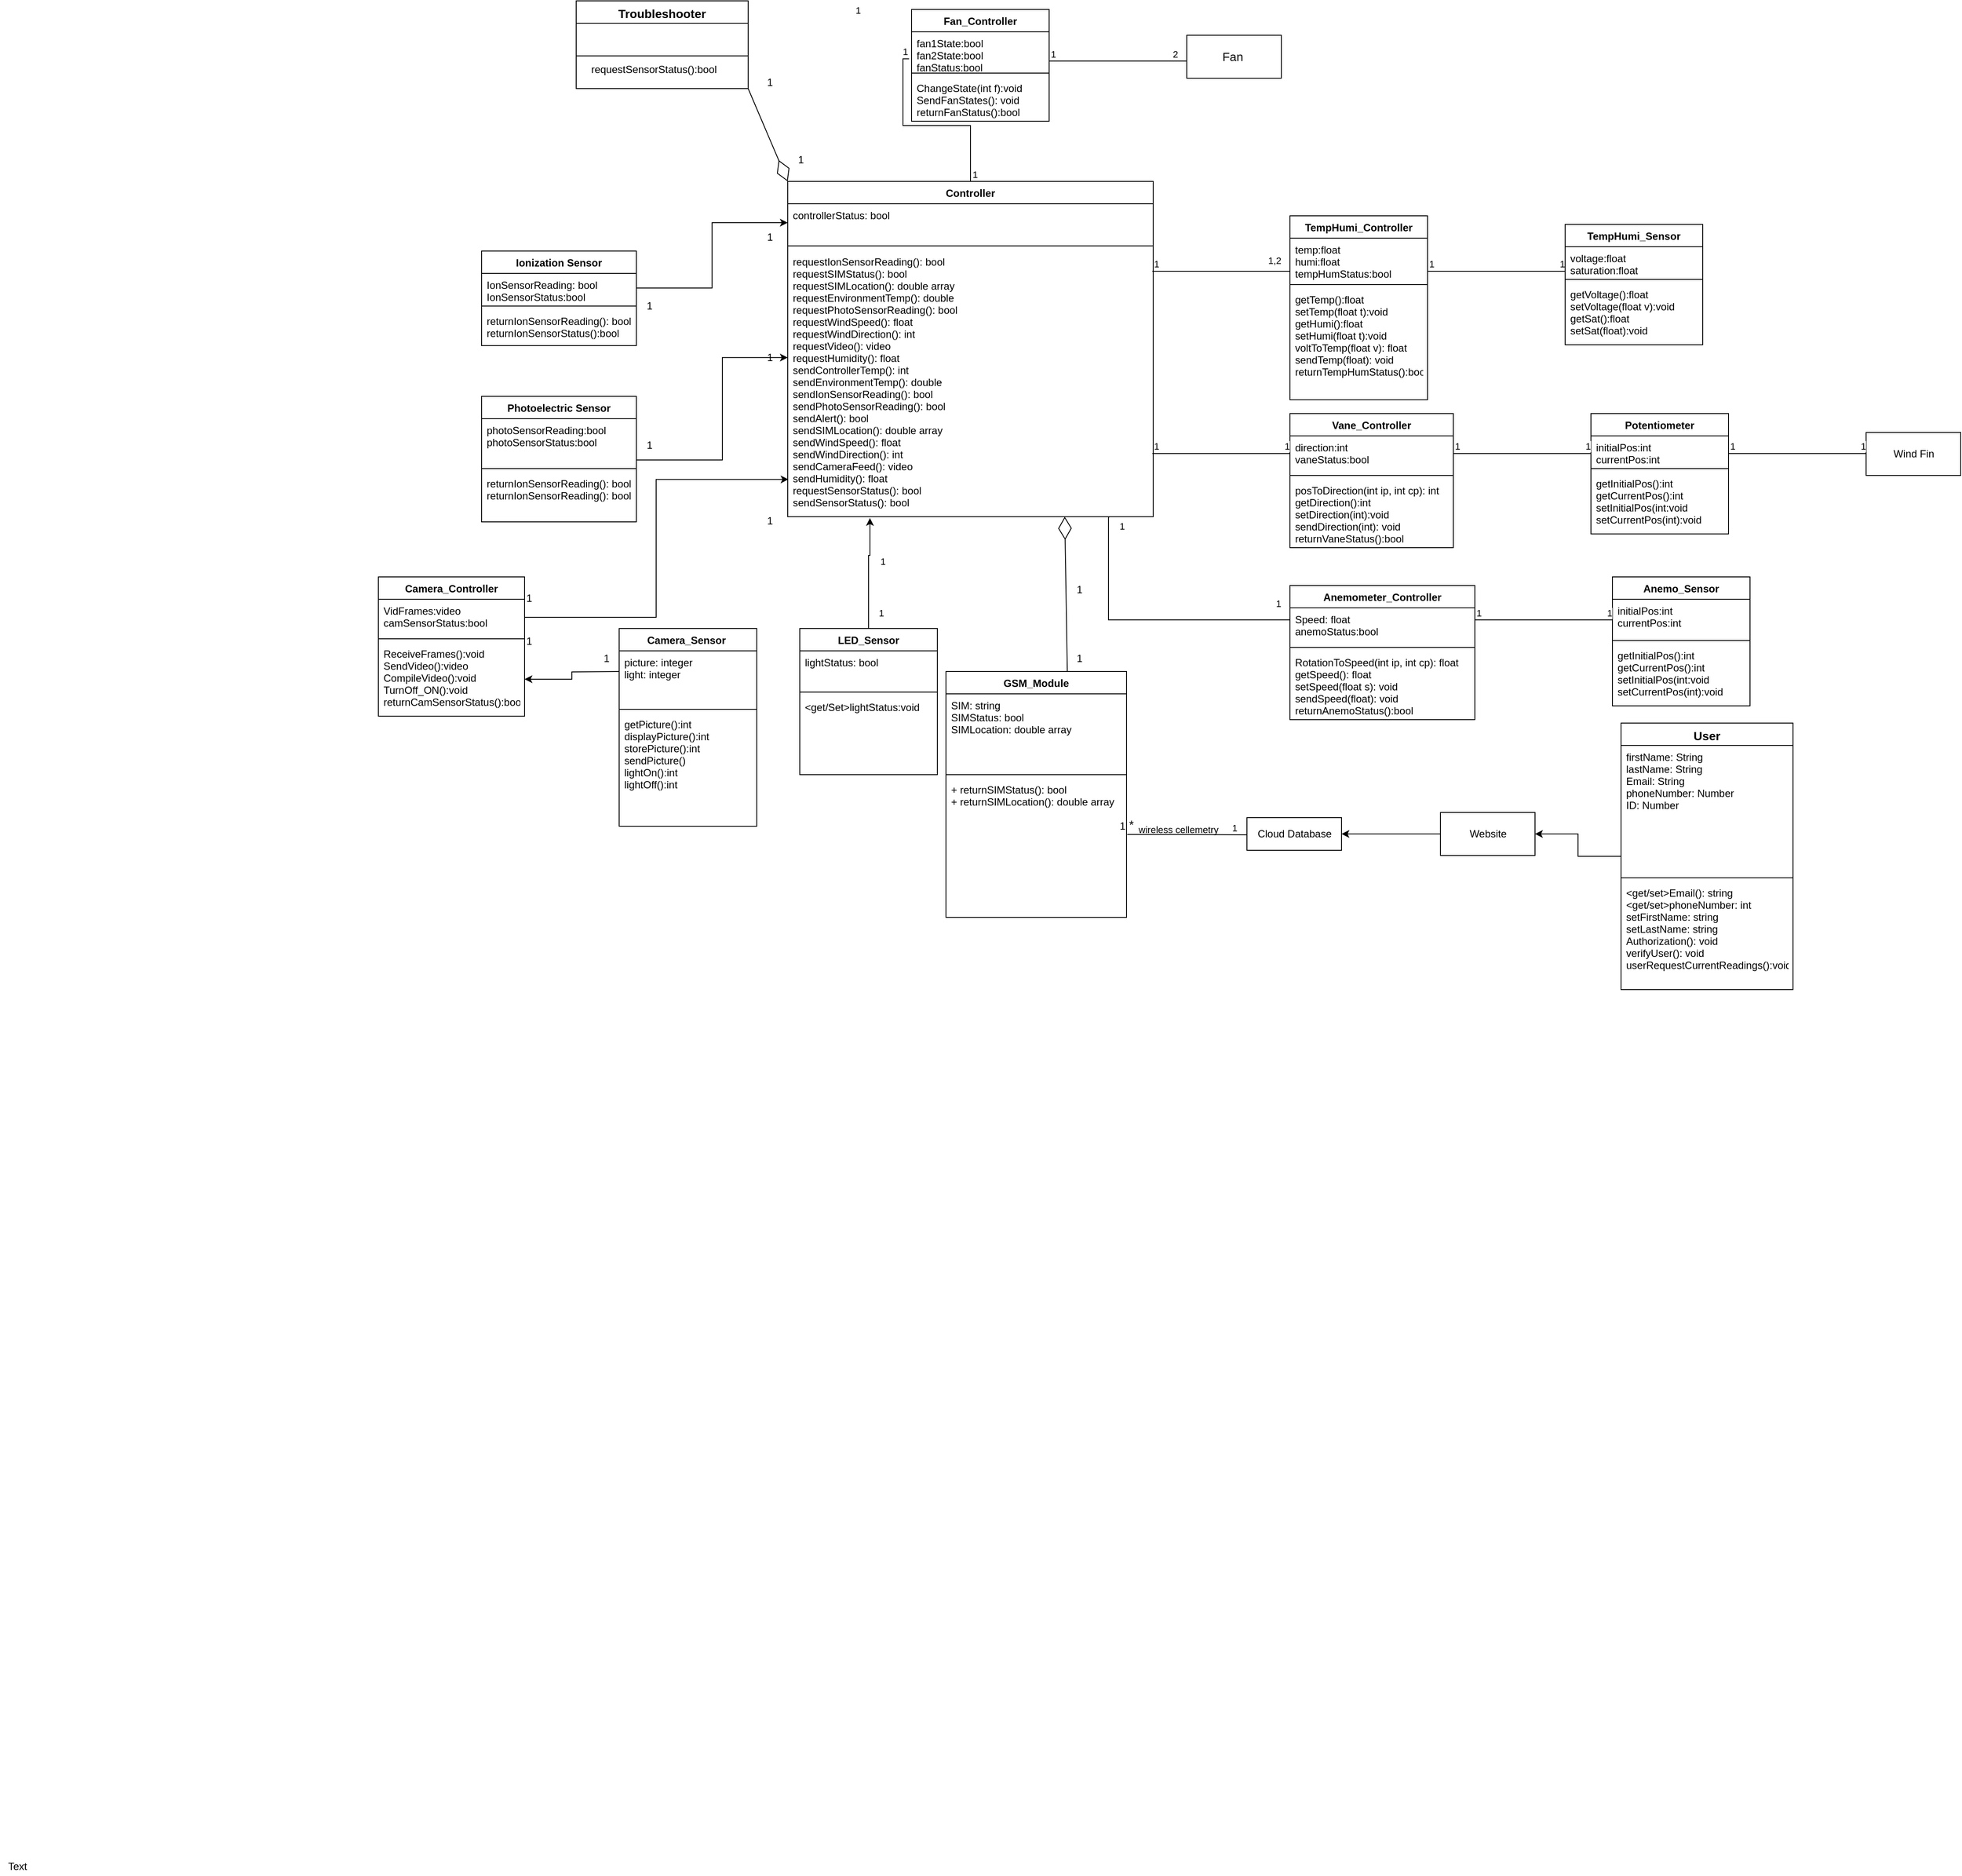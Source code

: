 <mxfile version="20.4.0" type="device"><diagram id="R9q0OhyLjTnRT3pTKn59" name="Class Diagram"><mxGraphModel dx="4317" dy="3052" grid="1" gridSize="10" guides="1" tooltips="1" connect="1" arrows="1" fold="1" page="1" pageScale="1" pageWidth="850" pageHeight="1100" math="0" shadow="0"><root><mxCell id="0"/><mxCell id="1" parent="0"/><mxCell id="HdJS3e6TfOvazdDar1sn-1" value="Controller" style="swimlane;fontStyle=1;align=center;verticalAlign=top;childLayout=stackLayout;horizontal=1;startSize=26;horizontalStack=0;resizeParent=1;resizeParentMax=0;resizeLast=0;collapsible=1;marginBottom=0;" parent="1" vertex="1"><mxGeometry x="-1174" y="-1360" width="425" height="390" as="geometry"><mxRectangle x="345" y="260" width="100" height="30" as="alternateBounds"/></mxGeometry></mxCell><mxCell id="HdJS3e6TfOvazdDar1sn-2" value="controllerStatus: bool&#10;&#10;&#10;&#10;" style="text;strokeColor=none;fillColor=none;align=left;verticalAlign=top;spacingLeft=4;spacingRight=4;overflow=hidden;rotatable=0;points=[[0,0.5],[1,0.5]];portConstraint=eastwest;" parent="HdJS3e6TfOvazdDar1sn-1" vertex="1"><mxGeometry y="26" width="425" height="44" as="geometry"/></mxCell><mxCell id="HdJS3e6TfOvazdDar1sn-3" value="" style="line;strokeWidth=1;fillColor=none;align=left;verticalAlign=middle;spacingTop=-1;spacingLeft=3;spacingRight=3;rotatable=0;labelPosition=right;points=[];portConstraint=eastwest;strokeColor=inherit;" parent="HdJS3e6TfOvazdDar1sn-1" vertex="1"><mxGeometry y="70" width="425" height="10" as="geometry"/></mxCell><mxCell id="HdJS3e6TfOvazdDar1sn-4" value="requestIonSensorReading(): bool&#10;requestSIMStatus(): bool&#10;requestSIMLocation(): double array&#10;requestEnvironmentTemp(): double&#10;requestPhotoSensorReading(): bool&#10;requestWindSpeed(): float&#10;requestWindDirection(): int&#10;requestVideo(): video&#10;requestHumidity(): float&#10;sendControllerTemp(): int&#10;sendEnvironmentTemp(): double&#10;sendIonSensorReading(): bool&#10;sendPhotoSensorReading(): bool&#10;sendAlert(): bool&#10;sendSIMLocation(): double array&#10;sendWindSpeed(): float&#10;sendWindDirection(): int&#10;sendCameraFeed(): video&#10;sendHumidity(): float&#10;requestSensorStatus(): bool&#10;sendSensorStatus(): bool &#10;" style="text;strokeColor=none;fillColor=none;align=left;verticalAlign=top;spacingLeft=4;spacingRight=4;overflow=hidden;rotatable=0;points=[[0,0.5],[1,0.5]];portConstraint=eastwest;" parent="HdJS3e6TfOvazdDar1sn-1" vertex="1"><mxGeometry y="80" width="425" height="310" as="geometry"/></mxCell><mxCell id="-tROXbsnGVIrPstC-b56-1" value="Ionization Sensor" style="swimlane;fontStyle=1;align=center;verticalAlign=top;childLayout=stackLayout;horizontal=1;startSize=26;horizontalStack=0;resizeParent=1;resizeParentMax=0;resizeLast=0;collapsible=1;marginBottom=0;" parent="1" vertex="1"><mxGeometry x="-1530" y="-1279" width="180" height="110" as="geometry"/></mxCell><mxCell id="-tROXbsnGVIrPstC-b56-2" value="IonSensorReading: bool&#10;IonSensorStatus:bool" style="text;strokeColor=none;fillColor=none;align=left;verticalAlign=top;spacingLeft=4;spacingRight=4;overflow=hidden;rotatable=0;points=[[0,0.5],[1,0.5]];portConstraint=eastwest;" parent="-tROXbsnGVIrPstC-b56-1" vertex="1"><mxGeometry y="26" width="180" height="34" as="geometry"/></mxCell><mxCell id="-tROXbsnGVIrPstC-b56-3" value="" style="line;strokeWidth=1;fillColor=none;align=left;verticalAlign=middle;spacingTop=-1;spacingLeft=3;spacingRight=3;rotatable=0;labelPosition=right;points=[];portConstraint=eastwest;strokeColor=inherit;" parent="-tROXbsnGVIrPstC-b56-1" vertex="1"><mxGeometry y="60" width="180" height="8" as="geometry"/></mxCell><mxCell id="-tROXbsnGVIrPstC-b56-4" value="returnIonSensorReading(): bool&#10;returnIonSensorStatus():bool&#10;&#10;" style="text;strokeColor=none;fillColor=none;align=left;verticalAlign=top;spacingLeft=4;spacingRight=4;overflow=hidden;rotatable=0;points=[[0,0.5],[1,0.5]];portConstraint=eastwest;" parent="-tROXbsnGVIrPstC-b56-1" vertex="1"><mxGeometry y="68" width="180" height="42" as="geometry"/></mxCell><mxCell id="I-TuOVRzUCAjYG3e5Umz-1" value="Text" style="text;html=1;align=center;verticalAlign=middle;resizable=0;points=[];autosize=1;strokeColor=none;fillColor=none;hachureGap=4;" parent="1" vertex="1"><mxGeometry x="-2090" y="590" width="40" height="20" as="geometry"/></mxCell><mxCell id="ZzChHjorCu-RoaiU1PnB-5" value="TempHumi_Controller" style="swimlane;fontStyle=1;align=center;verticalAlign=top;childLayout=stackLayout;horizontal=1;startSize=26;horizontalStack=0;resizeParent=1;resizeParentMax=0;resizeLast=0;collapsible=1;marginBottom=0;" parent="1" vertex="1"><mxGeometry x="-590" y="-1320" width="160" height="214" as="geometry"/></mxCell><mxCell id="ZzChHjorCu-RoaiU1PnB-6" value="temp:float&#10;humi:float&#10;tempHumStatus:bool" style="text;strokeColor=none;fillColor=none;align=left;verticalAlign=top;spacingLeft=4;spacingRight=4;overflow=hidden;rotatable=0;points=[[0,0.5],[1,0.5]];portConstraint=eastwest;" parent="ZzChHjorCu-RoaiU1PnB-5" vertex="1"><mxGeometry y="26" width="160" height="50" as="geometry"/></mxCell><mxCell id="ZzChHjorCu-RoaiU1PnB-7" value="" style="line;strokeWidth=1;fillColor=none;align=left;verticalAlign=middle;spacingTop=-1;spacingLeft=3;spacingRight=3;rotatable=0;labelPosition=right;points=[];portConstraint=eastwest;strokeColor=inherit;" parent="ZzChHjorCu-RoaiU1PnB-5" vertex="1"><mxGeometry y="76" width="160" height="8" as="geometry"/></mxCell><mxCell id="ZzChHjorCu-RoaiU1PnB-8" value="getTemp():float&#10;setTemp(float t):void&#10;getHumi():float&#10;setHumi(float t):void&#10;voltToTemp(float v): float&#10;sendTemp(float): void&#10;returnTempHumStatus():bool" style="text;strokeColor=none;fillColor=none;align=left;verticalAlign=top;spacingLeft=4;spacingRight=4;overflow=hidden;rotatable=0;points=[[0,0.5],[1,0.5]];portConstraint=eastwest;" parent="ZzChHjorCu-RoaiU1PnB-5" vertex="1"><mxGeometry y="84" width="160" height="130" as="geometry"/></mxCell><mxCell id="ZzChHjorCu-RoaiU1PnB-10" value="Vane_Controller" style="swimlane;fontStyle=1;align=center;verticalAlign=top;childLayout=stackLayout;horizontal=1;startSize=26;horizontalStack=0;resizeParent=1;resizeParentMax=0;resizeLast=0;collapsible=1;marginBottom=0;" parent="1" vertex="1"><mxGeometry x="-590" y="-1090" width="190" height="156" as="geometry"/></mxCell><mxCell id="ZzChHjorCu-RoaiU1PnB-11" value="direction:int&#10;vaneStatus:bool" style="text;strokeColor=none;fillColor=none;align=left;verticalAlign=top;spacingLeft=4;spacingRight=4;overflow=hidden;rotatable=0;points=[[0,0.5],[1,0.5]];portConstraint=eastwest;" parent="ZzChHjorCu-RoaiU1PnB-10" vertex="1"><mxGeometry y="26" width="190" height="42" as="geometry"/></mxCell><mxCell id="ZzChHjorCu-RoaiU1PnB-12" value="" style="line;strokeWidth=1;fillColor=none;align=left;verticalAlign=middle;spacingTop=-1;spacingLeft=3;spacingRight=3;rotatable=0;labelPosition=right;points=[];portConstraint=eastwest;strokeColor=inherit;" parent="ZzChHjorCu-RoaiU1PnB-10" vertex="1"><mxGeometry y="68" width="190" height="8" as="geometry"/></mxCell><mxCell id="ZzChHjorCu-RoaiU1PnB-13" value="posToDirection(int ip, int cp): int&#10;getDirection():int&#10;setDirection(int):void&#10;sendDirection(int): void&#10;returnVaneStatus():bool" style="text;strokeColor=none;fillColor=none;align=left;verticalAlign=top;spacingLeft=4;spacingRight=4;overflow=hidden;rotatable=0;points=[[0,0.5],[1,0.5]];portConstraint=eastwest;" parent="ZzChHjorCu-RoaiU1PnB-10" vertex="1"><mxGeometry y="76" width="190" height="80" as="geometry"/></mxCell><mxCell id="M2TmyZikca9PFgcr4zIF-4" value="Photoelectric Sensor" style="swimlane;fontStyle=1;align=center;verticalAlign=top;childLayout=stackLayout;horizontal=1;startSize=26;horizontalStack=0;resizeParent=1;resizeParentMax=0;resizeLast=0;collapsible=1;marginBottom=0;" parent="1" vertex="1"><mxGeometry x="-1530" y="-1110" width="180" height="146" as="geometry"/></mxCell><mxCell id="M2TmyZikca9PFgcr4zIF-5" value="photoSensorReading:bool&#10;photoSensorStatus:bool&#10;" style="text;strokeColor=none;fillColor=none;align=left;verticalAlign=top;spacingLeft=4;spacingRight=4;overflow=hidden;rotatable=0;points=[[0,0.5],[1,0.5]];portConstraint=eastwest;labelBackgroundColor=default;" parent="M2TmyZikca9PFgcr4zIF-4" vertex="1"><mxGeometry y="26" width="180" height="54" as="geometry"/></mxCell><mxCell id="M2TmyZikca9PFgcr4zIF-6" value="" style="line;strokeWidth=1;fillColor=none;align=left;verticalAlign=middle;spacingTop=-1;spacingLeft=3;spacingRight=3;rotatable=0;labelPosition=right;points=[];portConstraint=eastwest;strokeColor=inherit;" parent="M2TmyZikca9PFgcr4zIF-4" vertex="1"><mxGeometry y="80" width="180" height="8" as="geometry"/></mxCell><mxCell id="M2TmyZikca9PFgcr4zIF-7" value="returnIonSensorReading(): bool&#10;returnIonSensorReading(): bool&#10;&#10;" style="text;strokeColor=none;fillColor=none;align=left;verticalAlign=top;spacingLeft=4;spacingRight=4;overflow=hidden;rotatable=0;points=[[0,0.5],[1,0.5]];portConstraint=eastwest;" parent="M2TmyZikca9PFgcr4zIF-4" vertex="1"><mxGeometry y="88" width="180" height="58" as="geometry"/></mxCell><mxCell id="ZzChHjorCu-RoaiU1PnB-14" value="Potentiometer" style="swimlane;fontStyle=1;align=center;verticalAlign=top;childLayout=stackLayout;horizontal=1;startSize=26;horizontalStack=0;resizeParent=1;resizeParentMax=0;resizeLast=0;collapsible=1;marginBottom=0;" parent="1" vertex="1"><mxGeometry x="-240" y="-1090" width="160" height="140" as="geometry"/></mxCell><mxCell id="ZzChHjorCu-RoaiU1PnB-15" value="initialPos:int&#10;currentPos:int" style="text;strokeColor=none;fillColor=none;align=left;verticalAlign=top;spacingLeft=4;spacingRight=4;overflow=hidden;rotatable=0;points=[[0,0.5],[1,0.5]];portConstraint=eastwest;" parent="ZzChHjorCu-RoaiU1PnB-14" vertex="1"><mxGeometry y="26" width="160" height="34" as="geometry"/></mxCell><mxCell id="ZzChHjorCu-RoaiU1PnB-16" value="" style="line;strokeWidth=1;fillColor=none;align=left;verticalAlign=middle;spacingTop=-1;spacingLeft=3;spacingRight=3;rotatable=0;labelPosition=right;points=[];portConstraint=eastwest;strokeColor=inherit;" parent="ZzChHjorCu-RoaiU1PnB-14" vertex="1"><mxGeometry y="60" width="160" height="8" as="geometry"/></mxCell><mxCell id="ZzChHjorCu-RoaiU1PnB-17" value="getInitialPos():int&#10;getCurrentPos():int&#10;setInitialPos(int:void&#10;setCurrentPos(int):void" style="text;strokeColor=none;fillColor=none;align=left;verticalAlign=top;spacingLeft=4;spacingRight=4;overflow=hidden;rotatable=0;points=[[0,0.5],[1,0.5]];portConstraint=eastwest;" parent="ZzChHjorCu-RoaiU1PnB-14" vertex="1"><mxGeometry y="68" width="160" height="72" as="geometry"/></mxCell><mxCell id="ZzChHjorCu-RoaiU1PnB-18" value="Wind Fin" style="html=1;" parent="1" vertex="1"><mxGeometry x="80" y="-1068" width="110" height="50" as="geometry"/></mxCell><mxCell id="ZzChHjorCu-RoaiU1PnB-19" value="" style="endArrow=none;html=1;edgeStyle=orthogonalEdgeStyle;rounded=0;" parent="1" edge="1"><mxGeometry relative="1" as="geometry"><mxPoint x="-750" y="-1255.5" as="sourcePoint"/><mxPoint x="-590" y="-1255.5" as="targetPoint"/></mxGeometry></mxCell><mxCell id="ZzChHjorCu-RoaiU1PnB-20" value="1" style="edgeLabel;resizable=0;html=1;align=left;verticalAlign=bottom;" parent="ZzChHjorCu-RoaiU1PnB-19" connectable="0" vertex="1"><mxGeometry x="-1" relative="1" as="geometry"/></mxCell><mxCell id="ZzChHjorCu-RoaiU1PnB-21" value="1,2" style="edgeLabel;resizable=0;html=1;align=right;verticalAlign=bottom;" parent="ZzChHjorCu-RoaiU1PnB-19" connectable="0" vertex="1"><mxGeometry x="1" relative="1" as="geometry"><mxPoint x="-10" y="-4" as="offset"/></mxGeometry></mxCell><mxCell id="M2TmyZikca9PFgcr4zIF-14" value="Camera_Sensor " style="swimlane;fontStyle=1;align=center;verticalAlign=top;childLayout=stackLayout;horizontal=1;startSize=26;horizontalStack=0;resizeParent=1;resizeParentMax=0;resizeLast=0;collapsible=1;marginBottom=0;" parent="1" vertex="1"><mxGeometry x="-1370" y="-840" width="160" height="230" as="geometry"/></mxCell><mxCell id="M2TmyZikca9PFgcr4zIF-15" value="picture: integer&#10;light: integer" style="text;strokeColor=none;fillColor=none;align=left;verticalAlign=top;spacingLeft=4;spacingRight=4;overflow=hidden;rotatable=0;points=[[0,0.5],[1,0.5]];portConstraint=eastwest;" parent="M2TmyZikca9PFgcr4zIF-14" vertex="1"><mxGeometry y="26" width="160" height="64" as="geometry"/></mxCell><mxCell id="M2TmyZikca9PFgcr4zIF-16" value="" style="line;strokeWidth=1;fillColor=none;align=left;verticalAlign=middle;spacingTop=-1;spacingLeft=3;spacingRight=3;rotatable=0;labelPosition=right;points=[];portConstraint=eastwest;strokeColor=inherit;" parent="M2TmyZikca9PFgcr4zIF-14" vertex="1"><mxGeometry y="90" width="160" height="8" as="geometry"/></mxCell><mxCell id="M2TmyZikca9PFgcr4zIF-17" value="getPicture():int&#10;displayPicture():int&#10;storePicture():int&#10;sendPicture()&#10;lightOn():int&#10;lightOff():int&#10;&#10;" style="text;strokeColor=none;fillColor=none;align=left;verticalAlign=top;spacingLeft=4;spacingRight=4;overflow=hidden;rotatable=0;points=[[0,0.5],[1,0.5]];portConstraint=eastwest;" parent="M2TmyZikca9PFgcr4zIF-14" vertex="1"><mxGeometry y="98" width="160" height="132" as="geometry"/></mxCell><mxCell id="ZzChHjorCu-RoaiU1PnB-22" value="" style="endArrow=none;html=1;edgeStyle=orthogonalEdgeStyle;rounded=0;" parent="1" edge="1"><mxGeometry relative="1" as="geometry"><mxPoint x="-430" y="-1255.5" as="sourcePoint"/><mxPoint x="-270" y="-1255.5" as="targetPoint"/></mxGeometry></mxCell><mxCell id="ZzChHjorCu-RoaiU1PnB-23" value="1" style="edgeLabel;resizable=0;html=1;align=left;verticalAlign=bottom;" parent="ZzChHjorCu-RoaiU1PnB-22" connectable="0" vertex="1"><mxGeometry x="-1" relative="1" as="geometry"/></mxCell><mxCell id="ZzChHjorCu-RoaiU1PnB-24" value="1" style="edgeLabel;resizable=0;html=1;align=right;verticalAlign=bottom;" parent="ZzChHjorCu-RoaiU1PnB-22" connectable="0" vertex="1"><mxGeometry x="1" relative="1" as="geometry"/></mxCell><mxCell id="ZzChHjorCu-RoaiU1PnB-26" value="" style="endArrow=none;html=1;edgeStyle=orthogonalEdgeStyle;rounded=0;" parent="1" edge="1"><mxGeometry relative="1" as="geometry"><mxPoint x="-750" y="-1043.5" as="sourcePoint"/><mxPoint x="-590" y="-1043.5" as="targetPoint"/></mxGeometry></mxCell><mxCell id="ZzChHjorCu-RoaiU1PnB-27" value="1" style="edgeLabel;resizable=0;html=1;align=left;verticalAlign=bottom;" parent="ZzChHjorCu-RoaiU1PnB-26" connectable="0" vertex="1"><mxGeometry x="-1" relative="1" as="geometry"/></mxCell><mxCell id="ZzChHjorCu-RoaiU1PnB-28" value="1" style="edgeLabel;resizable=0;html=1;align=right;verticalAlign=bottom;" parent="ZzChHjorCu-RoaiU1PnB-26" connectable="0" vertex="1"><mxGeometry x="1" relative="1" as="geometry"/></mxCell><mxCell id="ZzChHjorCu-RoaiU1PnB-29" value="" style="endArrow=none;html=1;edgeStyle=orthogonalEdgeStyle;rounded=0;" parent="1" edge="1"><mxGeometry relative="1" as="geometry"><mxPoint x="-400" y="-1043.5" as="sourcePoint"/><mxPoint x="-240" y="-1043.5" as="targetPoint"/></mxGeometry></mxCell><mxCell id="ZzChHjorCu-RoaiU1PnB-30" value="1" style="edgeLabel;resizable=0;html=1;align=left;verticalAlign=bottom;" parent="ZzChHjorCu-RoaiU1PnB-29" connectable="0" vertex="1"><mxGeometry x="-1" relative="1" as="geometry"/></mxCell><mxCell id="ZzChHjorCu-RoaiU1PnB-31" value="1" style="edgeLabel;resizable=0;html=1;align=right;verticalAlign=bottom;" parent="ZzChHjorCu-RoaiU1PnB-29" connectable="0" vertex="1"><mxGeometry x="1" relative="1" as="geometry"/></mxCell><mxCell id="ZzChHjorCu-RoaiU1PnB-32" value="" style="endArrow=none;html=1;edgeStyle=orthogonalEdgeStyle;rounded=0;" parent="1" edge="1"><mxGeometry relative="1" as="geometry"><mxPoint x="-80" y="-1043.5" as="sourcePoint"/><mxPoint x="80" y="-1043.5" as="targetPoint"/></mxGeometry></mxCell><mxCell id="ZzChHjorCu-RoaiU1PnB-33" value="1" style="edgeLabel;resizable=0;html=1;align=left;verticalAlign=bottom;" parent="ZzChHjorCu-RoaiU1PnB-32" connectable="0" vertex="1"><mxGeometry x="-1" relative="1" as="geometry"/></mxCell><mxCell id="ZzChHjorCu-RoaiU1PnB-34" value="1" style="edgeLabel;resizable=0;html=1;align=right;verticalAlign=bottom;" parent="ZzChHjorCu-RoaiU1PnB-32" connectable="0" vertex="1"><mxGeometry x="1" relative="1" as="geometry"/></mxCell><mxCell id="ZzChHjorCu-RoaiU1PnB-35" value="Anemo_Sensor" style="swimlane;fontStyle=1;align=center;verticalAlign=top;childLayout=stackLayout;horizontal=1;startSize=26;horizontalStack=0;resizeParent=1;resizeParentMax=0;resizeLast=0;collapsible=1;marginBottom=0;" parent="1" vertex="1"><mxGeometry x="-215" y="-900" width="160" height="150" as="geometry"/></mxCell><mxCell id="ZzChHjorCu-RoaiU1PnB-36" value="initialPos:int&#10;currentPos:int" style="text;strokeColor=none;fillColor=none;align=left;verticalAlign=top;spacingLeft=4;spacingRight=4;overflow=hidden;rotatable=0;points=[[0,0.5],[1,0.5]];portConstraint=eastwest;" parent="ZzChHjorCu-RoaiU1PnB-35" vertex="1"><mxGeometry y="26" width="160" height="44" as="geometry"/></mxCell><mxCell id="ZzChHjorCu-RoaiU1PnB-37" value="" style="line;strokeWidth=1;fillColor=none;align=left;verticalAlign=middle;spacingTop=-1;spacingLeft=3;spacingRight=3;rotatable=0;labelPosition=right;points=[];portConstraint=eastwest;strokeColor=inherit;" parent="ZzChHjorCu-RoaiU1PnB-35" vertex="1"><mxGeometry y="70" width="160" height="8" as="geometry"/></mxCell><mxCell id="ZzChHjorCu-RoaiU1PnB-38" value="getInitialPos():int&#10;getCurrentPos():int&#10;setInitialPos(int:void&#10;setCurrentPos(int):void" style="text;strokeColor=none;fillColor=none;align=left;verticalAlign=top;spacingLeft=4;spacingRight=4;overflow=hidden;rotatable=0;points=[[0,0.5],[1,0.5]];portConstraint=eastwest;" parent="ZzChHjorCu-RoaiU1PnB-35" vertex="1"><mxGeometry y="78" width="160" height="72" as="geometry"/></mxCell><mxCell id="ZzChHjorCu-RoaiU1PnB-39" value="Anemometer_Controller" style="swimlane;fontStyle=1;align=center;verticalAlign=top;childLayout=stackLayout;horizontal=1;startSize=26;horizontalStack=0;resizeParent=1;resizeParentMax=0;resizeLast=0;collapsible=1;marginBottom=0;" parent="1" vertex="1"><mxGeometry x="-590" y="-890" width="215" height="156" as="geometry"/></mxCell><mxCell id="ZzChHjorCu-RoaiU1PnB-40" value="Speed: float&#10;anemoStatus:bool" style="text;strokeColor=none;fillColor=none;align=left;verticalAlign=top;spacingLeft=4;spacingRight=4;overflow=hidden;rotatable=0;points=[[0,0.5],[1,0.5]];portConstraint=eastwest;" parent="ZzChHjorCu-RoaiU1PnB-39" vertex="1"><mxGeometry y="26" width="215" height="42" as="geometry"/></mxCell><mxCell id="ZzChHjorCu-RoaiU1PnB-41" value="" style="line;strokeWidth=1;fillColor=none;align=left;verticalAlign=middle;spacingTop=-1;spacingLeft=3;spacingRight=3;rotatable=0;labelPosition=right;points=[];portConstraint=eastwest;strokeColor=inherit;" parent="ZzChHjorCu-RoaiU1PnB-39" vertex="1"><mxGeometry y="68" width="215" height="8" as="geometry"/></mxCell><mxCell id="ZzChHjorCu-RoaiU1PnB-42" value="RotationToSpeed(int ip, int cp): float&#10;getSpeed(): float&#10;setSpeed(float s): void&#10;sendSpeed(float): void&#10;returnAnemoStatus():bool" style="text;strokeColor=none;fillColor=none;align=left;verticalAlign=top;spacingLeft=4;spacingRight=4;overflow=hidden;rotatable=0;points=[[0,0.5],[1,0.5]];portConstraint=eastwest;" parent="ZzChHjorCu-RoaiU1PnB-39" vertex="1"><mxGeometry y="76" width="215" height="80" as="geometry"/></mxCell><mxCell id="ZzChHjorCu-RoaiU1PnB-43" value="" style="endArrow=none;html=1;edgeStyle=orthogonalEdgeStyle;rounded=0;" parent="1" edge="1"><mxGeometry relative="1" as="geometry"><mxPoint x="-375" y="-850" as="sourcePoint"/><mxPoint x="-215" y="-850" as="targetPoint"/></mxGeometry></mxCell><mxCell id="ZzChHjorCu-RoaiU1PnB-44" value="1" style="edgeLabel;resizable=0;html=1;align=left;verticalAlign=bottom;" parent="ZzChHjorCu-RoaiU1PnB-43" connectable="0" vertex="1"><mxGeometry x="-1" relative="1" as="geometry"/></mxCell><mxCell id="ZzChHjorCu-RoaiU1PnB-45" value="1" style="edgeLabel;resizable=0;html=1;align=right;verticalAlign=bottom;" parent="ZzChHjorCu-RoaiU1PnB-43" connectable="0" vertex="1"><mxGeometry x="1" relative="1" as="geometry"/></mxCell><mxCell id="ZzChHjorCu-RoaiU1PnB-47" value="" style="endArrow=none;html=1;edgeStyle=orthogonalEdgeStyle;rounded=0;exitX=0.881;exitY=1.001;exitDx=0;exitDy=0;exitPerimeter=0;" parent="1" source="HdJS3e6TfOvazdDar1sn-4" edge="1"><mxGeometry relative="1" as="geometry"><mxPoint x="-750" y="-845.5" as="sourcePoint"/><mxPoint x="-590" y="-845.5" as="targetPoint"/><Array as="points"><mxPoint x="-801" y="-850"/><mxPoint x="-590" y="-850"/></Array></mxGeometry></mxCell><mxCell id="ZzChHjorCu-RoaiU1PnB-48" value="1" style="edgeLabel;resizable=0;html=1;align=left;verticalAlign=bottom;" parent="ZzChHjorCu-RoaiU1PnB-47" connectable="0" vertex="1"><mxGeometry x="-1" relative="1" as="geometry"><mxPoint x="10" y="19" as="offset"/></mxGeometry></mxCell><mxCell id="ZzChHjorCu-RoaiU1PnB-49" value="1" style="edgeLabel;resizable=0;html=1;align=right;verticalAlign=bottom;" parent="ZzChHjorCu-RoaiU1PnB-47" connectable="0" vertex="1"><mxGeometry x="1" relative="1" as="geometry"><mxPoint x="-10" y="-15" as="offset"/></mxGeometry></mxCell><mxCell id="ZzChHjorCu-RoaiU1PnB-50" value="GSM_Module" style="swimlane;fontStyle=1;align=center;verticalAlign=top;childLayout=stackLayout;horizontal=1;startSize=26;horizontalStack=0;resizeParent=1;resizeParentMax=0;resizeLast=0;collapsible=1;marginBottom=0;" parent="1" vertex="1"><mxGeometry x="-990" y="-790" width="210" height="286" as="geometry"/></mxCell><mxCell id="ZzChHjorCu-RoaiU1PnB-51" value="SIM: string&#10;SIMStatus: bool&#10;SIMLocation: double array" style="text;strokeColor=none;fillColor=none;align=left;verticalAlign=top;spacingLeft=4;spacingRight=4;overflow=hidden;rotatable=0;points=[[0,0.5],[1,0.5]];portConstraint=eastwest;" parent="ZzChHjorCu-RoaiU1PnB-50" vertex="1"><mxGeometry y="26" width="210" height="90" as="geometry"/></mxCell><mxCell id="ZzChHjorCu-RoaiU1PnB-52" value="" style="line;strokeWidth=1;fillColor=none;align=left;verticalAlign=middle;spacingTop=-1;spacingLeft=3;spacingRight=3;rotatable=0;labelPosition=right;points=[];portConstraint=eastwest;strokeColor=inherit;" parent="ZzChHjorCu-RoaiU1PnB-50" vertex="1"><mxGeometry y="116" width="210" height="8" as="geometry"/></mxCell><mxCell id="ZzChHjorCu-RoaiU1PnB-53" value="+ returnSIMStatus(): bool&#10;+ returnSIMLocation(): double array&#10;&#10;" style="text;strokeColor=none;fillColor=none;align=left;verticalAlign=top;spacingLeft=4;spacingRight=4;overflow=hidden;rotatable=0;points=[[0,0.5],[1,0.5]];portConstraint=eastwest;" parent="ZzChHjorCu-RoaiU1PnB-50" vertex="1"><mxGeometry y="124" width="210" height="162" as="geometry"/></mxCell><mxCell id="ZzChHjorCu-RoaiU1PnB-54" value="" style="endArrow=diamondThin;endFill=0;endSize=24;html=1;rounded=0;entryX=0.758;entryY=1;entryDx=0;entryDy=0;entryPerimeter=0;exitX=0.672;exitY=0;exitDx=0;exitDy=0;exitPerimeter=0;" parent="1" source="ZzChHjorCu-RoaiU1PnB-50" target="HdJS3e6TfOvazdDar1sn-4" edge="1"><mxGeometry width="160" relative="1" as="geometry"><mxPoint x="-832.5" y="-467.62" as="sourcePoint"/><mxPoint x="-1020" y="-468" as="targetPoint"/><Array as="points"/></mxGeometry></mxCell><mxCell id="ZzChHjorCu-RoaiU1PnB-56" value="1" style="text;html=1;align=center;verticalAlign=middle;resizable=0;points=[];autosize=1;strokeColor=none;fillColor=none;" parent="1" vertex="1"><mxGeometry x="-800" y="-625" width="30" height="30" as="geometry"/></mxCell><mxCell id="ZzChHjorCu-RoaiU1PnB-57" value="Cloud Database" style="html=1;" parent="1" vertex="1"><mxGeometry x="-640" y="-620" width="110" height="38" as="geometry"/></mxCell><mxCell id="ZzChHjorCu-RoaiU1PnB-58" value="" style="endArrow=none;html=1;edgeStyle=orthogonalEdgeStyle;rounded=0;exitX=1.004;exitY=0.405;exitDx=0;exitDy=0;exitPerimeter=0;" parent="1" edge="1" source="ZzChHjorCu-RoaiU1PnB-53"><mxGeometry relative="1" as="geometry"><mxPoint x="-720" y="-550" as="sourcePoint"/><mxPoint x="-640" y="-600" as="targetPoint"/></mxGeometry></mxCell><mxCell id="ZzChHjorCu-RoaiU1PnB-59" value="&lt;font style=&quot;font-size: 14px;&quot;&gt;*&lt;/font&gt;" style="edgeLabel;resizable=0;html=1;align=left;verticalAlign=bottom;" parent="ZzChHjorCu-RoaiU1PnB-58" connectable="0" vertex="1"><mxGeometry x="-1" relative="1" as="geometry"><mxPoint y="-1" as="offset"/></mxGeometry></mxCell><mxCell id="ZzChHjorCu-RoaiU1PnB-60" value="1" style="edgeLabel;resizable=0;html=1;align=right;verticalAlign=bottom;" parent="ZzChHjorCu-RoaiU1PnB-58" connectable="0" vertex="1"><mxGeometry x="1" relative="1" as="geometry"><mxPoint x="-10" as="offset"/></mxGeometry></mxCell><mxCell id="S-MHeOOqmOJ_Qcqmimh5-164" style="edgeStyle=orthogonalEdgeStyle;rounded=0;orthogonalLoop=1;jettySize=auto;html=1;entryX=1;entryY=0.5;entryDx=0;entryDy=0;" parent="1" source="ZzChHjorCu-RoaiU1PnB-61" target="ZzChHjorCu-RoaiU1PnB-69" edge="1"><mxGeometry relative="1" as="geometry"/></mxCell><mxCell id="ZzChHjorCu-RoaiU1PnB-61" value="User" style="swimlane;fontStyle=1;align=center;verticalAlign=top;childLayout=stackLayout;horizontal=1;startSize=26;horizontalStack=0;resizeParent=1;resizeParentMax=0;resizeLast=0;collapsible=1;marginBottom=0;fontSize=14;" parent="1" vertex="1"><mxGeometry x="-205" y="-730" width="200" height="310" as="geometry"/></mxCell><mxCell id="ZzChHjorCu-RoaiU1PnB-62" value="firstName: String&#10;lastName: String&#10;Email: String&#10;phoneNumber: Number&#10;ID: Number&#10;" style="text;strokeColor=none;fillColor=none;align=left;verticalAlign=top;spacingLeft=4;spacingRight=4;overflow=hidden;rotatable=0;points=[[0,0.5],[1,0.5]];portConstraint=eastwest;fontSize=12;" parent="ZzChHjorCu-RoaiU1PnB-61" vertex="1"><mxGeometry y="26" width="200" height="150" as="geometry"/></mxCell><mxCell id="ZzChHjorCu-RoaiU1PnB-63" value="" style="line;strokeWidth=1;fillColor=none;align=left;verticalAlign=middle;spacingTop=-1;spacingLeft=3;spacingRight=3;rotatable=0;labelPosition=right;points=[];portConstraint=eastwest;strokeColor=inherit;fontSize=14;" parent="ZzChHjorCu-RoaiU1PnB-61" vertex="1"><mxGeometry y="176" width="200" height="8" as="geometry"/></mxCell><mxCell id="ZzChHjorCu-RoaiU1PnB-64" value="&lt;get/set&gt;Email(): string&#10;&lt;get/set&gt;phoneNumber: int&#10;setFirstName: string&#10;setLastName: string&#10;Authorization(): void&#10;verifyUser(): void&#10;userRequestCurrentReadings():void" style="text;strokeColor=none;fillColor=none;align=left;verticalAlign=top;spacingLeft=4;spacingRight=4;overflow=hidden;rotatable=0;points=[[0,0.5],[1,0.5]];portConstraint=eastwest;fontSize=12;" parent="ZzChHjorCu-RoaiU1PnB-61" vertex="1"><mxGeometry y="184" width="200" height="126" as="geometry"/></mxCell><mxCell id="S-MHeOOqmOJ_Qcqmimh5-165" style="edgeStyle=orthogonalEdgeStyle;rounded=0;orthogonalLoop=1;jettySize=auto;html=1;exitX=0;exitY=0.5;exitDx=0;exitDy=0;entryX=1;entryY=0.5;entryDx=0;entryDy=0;" parent="1" source="ZzChHjorCu-RoaiU1PnB-69" target="ZzChHjorCu-RoaiU1PnB-57" edge="1"><mxGeometry relative="1" as="geometry"/></mxCell><mxCell id="ZzChHjorCu-RoaiU1PnB-69" value="Website" style="html=1;" parent="1" vertex="1"><mxGeometry x="-415" y="-626" width="110" height="50" as="geometry"/></mxCell><mxCell id="ZzChHjorCu-RoaiU1PnB-73" value="&lt;font style=&quot;font-size: 11px;&quot;&gt;wireless cellemetry&lt;/font&gt;" style="text;html=1;align=center;verticalAlign=middle;resizable=0;points=[];autosize=1;strokeColor=none;fillColor=none;fontSize=14;" parent="1" vertex="1"><mxGeometry x="-780" y="-622" width="120" height="30" as="geometry"/></mxCell><mxCell id="ZzChHjorCu-RoaiU1PnB-1" value="TempHumi_Sensor" style="swimlane;fontStyle=1;align=center;verticalAlign=top;childLayout=stackLayout;horizontal=1;startSize=26;horizontalStack=0;resizeParent=1;resizeParentMax=0;resizeLast=0;collapsible=1;marginBottom=0;" parent="1" vertex="1"><mxGeometry x="-270" y="-1310" width="160" height="140" as="geometry"/></mxCell><mxCell id="ZzChHjorCu-RoaiU1PnB-2" value="voltage:float&#10;saturation:float" style="text;strokeColor=none;fillColor=none;align=left;verticalAlign=top;spacingLeft=4;spacingRight=4;overflow=hidden;rotatable=0;points=[[0,0.5],[1,0.5]];portConstraint=eastwest;" parent="ZzChHjorCu-RoaiU1PnB-1" vertex="1"><mxGeometry y="26" width="160" height="34" as="geometry"/></mxCell><mxCell id="ZzChHjorCu-RoaiU1PnB-3" value="" style="line;strokeWidth=1;fillColor=none;align=left;verticalAlign=middle;spacingTop=-1;spacingLeft=3;spacingRight=3;rotatable=0;labelPosition=right;points=[];portConstraint=eastwest;strokeColor=inherit;" parent="ZzChHjorCu-RoaiU1PnB-1" vertex="1"><mxGeometry y="60" width="160" height="8" as="geometry"/></mxCell><mxCell id="ZzChHjorCu-RoaiU1PnB-4" value="getVoltage():float&#10;setVoltage(float v):void&#10;getSat():float&#10;setSat(float):void" style="text;strokeColor=none;fillColor=none;align=left;verticalAlign=top;spacingLeft=4;spacingRight=4;overflow=hidden;rotatable=0;points=[[0,0.5],[1,0.5]];portConstraint=eastwest;" parent="ZzChHjorCu-RoaiU1PnB-1" vertex="1"><mxGeometry y="68" width="160" height="72" as="geometry"/></mxCell><mxCell id="M2TmyZikca9PFgcr4zIF-50" style="edgeStyle=orthogonalEdgeStyle;rounded=0;orthogonalLoop=1;jettySize=auto;html=1;exitX=0.75;exitY=0;exitDx=0;exitDy=0;entryX=1;entryY=0.5;entryDx=0;entryDy=0;" parent="1" target="w6Dxq2_RXhC6N87Oxnay-4" edge="1"><mxGeometry relative="1" as="geometry"><mxPoint x="-1150" y="-520" as="targetPoint"/><mxPoint x="-1370" y="-790" as="sourcePoint"/></mxGeometry></mxCell><mxCell id="NP08-jQpA6ZnTzfDARTX-61" value="Fan_Controller" style="swimlane;fontStyle=1;align=center;verticalAlign=top;childLayout=stackLayout;horizontal=1;startSize=26;horizontalStack=0;resizeParent=1;resizeParentMax=0;resizeLast=0;collapsible=1;marginBottom=0;fontSize=12;" parent="1" vertex="1"><mxGeometry x="-1030" y="-1560" width="160" height="130" as="geometry"/></mxCell><mxCell id="NP08-jQpA6ZnTzfDARTX-62" value="fan1State:bool&#10;fan2State:bool&#10;fanStatus:bool" style="text;strokeColor=none;fillColor=none;align=left;verticalAlign=top;spacingLeft=4;spacingRight=4;overflow=hidden;rotatable=0;points=[[0,0.5],[1,0.5]];portConstraint=eastwest;fontSize=12;" parent="NP08-jQpA6ZnTzfDARTX-61" vertex="1"><mxGeometry y="26" width="160" height="44" as="geometry"/></mxCell><mxCell id="NP08-jQpA6ZnTzfDARTX-63" value="" style="line;strokeWidth=1;fillColor=none;align=left;verticalAlign=middle;spacingTop=-1;spacingLeft=3;spacingRight=3;rotatable=0;labelPosition=right;points=[];portConstraint=eastwest;strokeColor=inherit;fontSize=14;" parent="NP08-jQpA6ZnTzfDARTX-61" vertex="1"><mxGeometry y="70" width="160" height="8" as="geometry"/></mxCell><mxCell id="NP08-jQpA6ZnTzfDARTX-64" value="ChangeState(int f):void&#10;SendFanStates(): void&#10;returnFanStatus():bool" style="text;strokeColor=none;fillColor=none;align=left;verticalAlign=top;spacingLeft=4;spacingRight=4;overflow=hidden;rotatable=0;points=[[0,0.5],[1,0.5]];portConstraint=eastwest;fontSize=12;" parent="NP08-jQpA6ZnTzfDARTX-61" vertex="1"><mxGeometry y="78" width="160" height="52" as="geometry"/></mxCell><mxCell id="NP08-jQpA6ZnTzfDARTX-65" value="Fan&amp;nbsp;" style="html=1;fontSize=14;" parent="1" vertex="1"><mxGeometry x="-710" y="-1530" width="110" height="50" as="geometry"/></mxCell><mxCell id="NP08-jQpA6ZnTzfDARTX-66" value="" style="endArrow=none;html=1;edgeStyle=orthogonalEdgeStyle;rounded=0;" parent="1" edge="1"><mxGeometry relative="1" as="geometry"><mxPoint x="-870" y="-1500" as="sourcePoint"/><mxPoint x="-710" y="-1500" as="targetPoint"/></mxGeometry></mxCell><mxCell id="NP08-jQpA6ZnTzfDARTX-67" value="1" style="edgeLabel;resizable=0;html=1;align=left;verticalAlign=bottom;" parent="NP08-jQpA6ZnTzfDARTX-66" connectable="0" vertex="1"><mxGeometry x="-1" relative="1" as="geometry"/></mxCell><mxCell id="NP08-jQpA6ZnTzfDARTX-68" value="2" style="edgeLabel;resizable=0;html=1;align=right;verticalAlign=bottom;" parent="NP08-jQpA6ZnTzfDARTX-66" connectable="0" vertex="1"><mxGeometry x="1" relative="1" as="geometry"><mxPoint x="-10" as="offset"/></mxGeometry></mxCell><mxCell id="NP08-jQpA6ZnTzfDARTX-70" value="" style="endArrow=none;html=1;edgeStyle=orthogonalEdgeStyle;rounded=0;exitX=0.5;exitY=0;exitDx=0;exitDy=0;entryX=-0.018;entryY=0.713;entryDx=0;entryDy=0;entryPerimeter=0;" parent="1" source="HdJS3e6TfOvazdDar1sn-1" target="NP08-jQpA6ZnTzfDARTX-62" edge="1"><mxGeometry relative="1" as="geometry"><mxPoint x="-1010" y="-1605.5" as="sourcePoint"/><mxPoint x="-900" y="-1530" as="targetPoint"/></mxGeometry></mxCell><mxCell id="NP08-jQpA6ZnTzfDARTX-71" value="1" style="edgeLabel;resizable=0;html=1;align=left;verticalAlign=bottom;" parent="NP08-jQpA6ZnTzfDARTX-70" connectable="0" vertex="1"><mxGeometry x="-1" relative="1" as="geometry"/></mxCell><mxCell id="NP08-jQpA6ZnTzfDARTX-72" value="1" style="edgeLabel;resizable=0;html=1;align=right;verticalAlign=bottom;" parent="NP08-jQpA6ZnTzfDARTX-70" connectable="0" vertex="1"><mxGeometry x="1" relative="1" as="geometry"/></mxCell><mxCell id="M2TmyZikca9PFgcr4zIF-43" value="" style="edgeStyle=orthogonalEdgeStyle;rounded=0;orthogonalLoop=1;jettySize=auto;html=1;entryX=0;entryY=0.403;entryDx=0;entryDy=0;entryPerimeter=0;" parent="1" target="HdJS3e6TfOvazdDar1sn-4" edge="1"><mxGeometry relative="1" as="geometry"><mxPoint x="-1189.05" y="-1036.38" as="targetPoint"/><Array as="points"><mxPoint x="-1250" y="-1036"/></Array><mxPoint x="-1350" y="-1036" as="sourcePoint"/></mxGeometry></mxCell><mxCell id="NP08-jQpA6ZnTzfDARTX-74" style="edgeStyle=orthogonalEdgeStyle;rounded=0;orthogonalLoop=1;jettySize=auto;html=1;" parent="1" source="-tROXbsnGVIrPstC-b56-2" target="HdJS3e6TfOvazdDar1sn-2" edge="1"><mxGeometry relative="1" as="geometry"/></mxCell><mxCell id="w6Dxq2_RXhC6N87Oxnay-1" value="Camera_Controller" style="swimlane;fontStyle=1;align=center;verticalAlign=top;childLayout=stackLayout;horizontal=1;startSize=26;horizontalStack=0;resizeParent=1;resizeParentMax=0;resizeLast=0;collapsible=1;marginBottom=0;" parent="1" vertex="1"><mxGeometry x="-1650" y="-900" width="170" height="162" as="geometry"/></mxCell><mxCell id="w6Dxq2_RXhC6N87Oxnay-2" value="VidFrames:video&#10;camSensorStatus:bool" style="text;strokeColor=none;fillColor=none;align=left;verticalAlign=top;spacingLeft=4;spacingRight=4;overflow=hidden;rotatable=0;points=[[0,0.5],[1,0.5]];portConstraint=eastwest;" parent="w6Dxq2_RXhC6N87Oxnay-1" vertex="1"><mxGeometry y="26" width="170" height="42" as="geometry"/></mxCell><mxCell id="w6Dxq2_RXhC6N87Oxnay-3" value="" style="line;strokeWidth=1;fillColor=none;align=left;verticalAlign=middle;spacingTop=-1;spacingLeft=3;spacingRight=3;rotatable=0;labelPosition=right;points=[];portConstraint=eastwest;strokeColor=inherit;" parent="w6Dxq2_RXhC6N87Oxnay-1" vertex="1"><mxGeometry y="68" width="170" height="8" as="geometry"/></mxCell><mxCell id="w6Dxq2_RXhC6N87Oxnay-4" value="ReceiveFrames():void&#10;SendVideo():video&#10;CompileVideo():void&#10;TurnOff_ON():void&#10;returnCamSensorStatus():bool" style="text;strokeColor=none;fillColor=none;align=left;verticalAlign=top;spacingLeft=4;spacingRight=4;overflow=hidden;rotatable=0;points=[[0,0.5],[1,0.5]];portConstraint=eastwest;" parent="w6Dxq2_RXhC6N87Oxnay-1" vertex="1"><mxGeometry y="76" width="170" height="86" as="geometry"/></mxCell><mxCell id="w6Dxq2_RXhC6N87Oxnay-5" style="edgeStyle=orthogonalEdgeStyle;rounded=0;orthogonalLoop=1;jettySize=auto;html=1;exitX=1;exitY=0.5;exitDx=0;exitDy=0;entryX=0.002;entryY=0.86;entryDx=0;entryDy=0;entryPerimeter=0;" parent="1" source="w6Dxq2_RXhC6N87Oxnay-2" target="HdJS3e6TfOvazdDar1sn-4" edge="1"><mxGeometry relative="1" as="geometry"/></mxCell><mxCell id="S-MHeOOqmOJ_Qcqmimh5-173" style="edgeStyle=orthogonalEdgeStyle;rounded=0;orthogonalLoop=1;jettySize=auto;html=1;entryX=0.225;entryY=1.005;entryDx=0;entryDy=0;entryPerimeter=0;" parent="1" source="S-MHeOOqmOJ_Qcqmimh5-166" target="HdJS3e6TfOvazdDar1sn-4" edge="1"><mxGeometry relative="1" as="geometry"><Array as="points"><mxPoint x="-1080" y="-925"/><mxPoint x="-1078" y="-925"/></Array><mxPoint x="-1100" y="-950" as="targetPoint"/></mxGeometry></mxCell><mxCell id="S-MHeOOqmOJ_Qcqmimh5-166" value="LED_Sensor" style="swimlane;fontStyle=1;align=center;verticalAlign=top;childLayout=stackLayout;horizontal=1;startSize=26;horizontalStack=0;resizeParent=1;resizeParentMax=0;resizeLast=0;collapsible=1;marginBottom=0;" parent="1" vertex="1"><mxGeometry x="-1160" y="-840" width="160" height="170" as="geometry"/></mxCell><mxCell id="S-MHeOOqmOJ_Qcqmimh5-167" value="lightStatus: bool" style="text;strokeColor=none;fillColor=none;align=left;verticalAlign=top;spacingLeft=4;spacingRight=4;overflow=hidden;rotatable=0;points=[[0,0.5],[1,0.5]];portConstraint=eastwest;" parent="S-MHeOOqmOJ_Qcqmimh5-166" vertex="1"><mxGeometry y="26" width="160" height="44" as="geometry"/></mxCell><mxCell id="S-MHeOOqmOJ_Qcqmimh5-168" value="" style="line;strokeWidth=1;fillColor=none;align=left;verticalAlign=middle;spacingTop=-1;spacingLeft=3;spacingRight=3;rotatable=0;labelPosition=right;points=[];portConstraint=eastwest;strokeColor=inherit;" parent="S-MHeOOqmOJ_Qcqmimh5-166" vertex="1"><mxGeometry y="70" width="160" height="8" as="geometry"/></mxCell><mxCell id="S-MHeOOqmOJ_Qcqmimh5-169" value="&lt;get/Set&gt;lightStatus:void" style="text;strokeColor=none;fillColor=none;align=left;verticalAlign=top;spacingLeft=4;spacingRight=4;overflow=hidden;rotatable=0;points=[[0,0.5],[1,0.5]];portConstraint=eastwest;" parent="S-MHeOOqmOJ_Qcqmimh5-166" vertex="1"><mxGeometry y="78" width="160" height="92" as="geometry"/></mxCell><mxCell id="S-MHeOOqmOJ_Qcqmimh5-170" value="1" style="edgeLabel;resizable=0;html=1;align=right;verticalAlign=bottom;" parent="1" connectable="0" vertex="1"><mxGeometry x="-1060" y="-910" as="geometry"/></mxCell><mxCell id="S-MHeOOqmOJ_Qcqmimh5-171" value="1" style="edgeLabel;resizable=0;html=1;align=left;verticalAlign=bottom;" parent="1" connectable="0" vertex="1"><mxGeometry x="-1070" y="-850" as="geometry"/></mxCell><mxCell id="S2gxBGHqCk0DG53SJ8qi-7" value="1" style="text;html=1;align=center;verticalAlign=middle;resizable=0;points=[];autosize=1;strokeColor=none;fillColor=none;" vertex="1" parent="1"><mxGeometry x="-1210" y="-1170" width="30" height="30" as="geometry"/></mxCell><mxCell id="S2gxBGHqCk0DG53SJ8qi-8" value="1" style="text;html=1;align=center;verticalAlign=middle;resizable=0;points=[];autosize=1;strokeColor=none;fillColor=none;" vertex="1" parent="1"><mxGeometry x="-1350" y="-1068" width="30" height="30" as="geometry"/></mxCell><mxCell id="S2gxBGHqCk0DG53SJ8qi-9" value="1" style="text;html=1;align=center;verticalAlign=middle;resizable=0;points=[];autosize=1;strokeColor=none;fillColor=none;" vertex="1" parent="1"><mxGeometry x="-1350" y="-1230" width="30" height="30" as="geometry"/></mxCell><mxCell id="S2gxBGHqCk0DG53SJ8qi-10" value="1" style="text;html=1;align=center;verticalAlign=middle;resizable=0;points=[];autosize=1;strokeColor=none;fillColor=none;" vertex="1" parent="1"><mxGeometry x="-1210" y="-1310" width="30" height="30" as="geometry"/></mxCell><mxCell id="S2gxBGHqCk0DG53SJ8qi-11" value="1" style="text;html=1;align=center;verticalAlign=middle;resizable=0;points=[];autosize=1;strokeColor=none;fillColor=none;" vertex="1" parent="1"><mxGeometry x="-1210" y="-980" width="30" height="30" as="geometry"/></mxCell><mxCell id="S2gxBGHqCk0DG53SJ8qi-12" value="1" style="text;html=1;align=center;verticalAlign=middle;resizable=0;points=[];autosize=1;strokeColor=none;fillColor=none;" vertex="1" parent="1"><mxGeometry x="-1490" y="-890" width="30" height="30" as="geometry"/></mxCell><mxCell id="S2gxBGHqCk0DG53SJ8qi-14" value="1" style="text;html=1;align=center;verticalAlign=middle;resizable=0;points=[];autosize=1;strokeColor=none;fillColor=none;" vertex="1" parent="1"><mxGeometry x="-1490" y="-840" width="30" height="30" as="geometry"/></mxCell><mxCell id="S2gxBGHqCk0DG53SJ8qi-17" value="1" style="text;html=1;align=center;verticalAlign=middle;resizable=0;points=[];autosize=1;strokeColor=none;fillColor=none;" vertex="1" parent="1"><mxGeometry x="-1400" y="-820" width="30" height="30" as="geometry"/></mxCell><mxCell id="S2gxBGHqCk0DG53SJ8qi-18" value="1" style="text;html=1;align=center;verticalAlign=middle;resizable=0;points=[];autosize=1;strokeColor=none;fillColor=none;" vertex="1" parent="1"><mxGeometry x="-850" y="-900" width="30" height="30" as="geometry"/></mxCell><mxCell id="S2gxBGHqCk0DG53SJ8qi-19" value="1" style="text;html=1;align=center;verticalAlign=middle;resizable=0;points=[];autosize=1;strokeColor=none;fillColor=none;" vertex="1" parent="1"><mxGeometry x="-850" y="-820" width="30" height="30" as="geometry"/></mxCell><mxCell id="S2gxBGHqCk0DG53SJ8qi-20" value="Troubleshooter" style="swimlane;fontStyle=1;align=center;verticalAlign=top;childLayout=stackLayout;horizontal=1;startSize=26;horizontalStack=0;resizeParent=1;resizeParentMax=0;resizeLast=0;collapsible=1;marginBottom=0;fontSize=14;" vertex="1" parent="1"><mxGeometry x="-1420" y="-1570" width="200" height="102" as="geometry"/></mxCell><mxCell id="S2gxBGHqCk0DG53SJ8qi-22" value="" style="line;strokeWidth=1;fillColor=none;align=left;verticalAlign=middle;spacingTop=-1;spacingLeft=3;spacingRight=3;rotatable=0;labelPosition=right;points=[];portConstraint=eastwest;strokeColor=inherit;fontSize=14;" vertex="1" parent="S2gxBGHqCk0DG53SJ8qi-20"><mxGeometry y="26" width="200" height="76" as="geometry"/></mxCell><mxCell id="S2gxBGHqCk0DG53SJ8qi-25" value="requestSensorStatus():bool" style="text;html=1;align=center;verticalAlign=middle;resizable=0;points=[];autosize=1;strokeColor=none;fillColor=none;hachureGap=4;fontSize=12;" vertex="1" parent="1"><mxGeometry x="-1415" y="-1505" width="170" height="30" as="geometry"/></mxCell><mxCell id="S2gxBGHqCk0DG53SJ8qi-26" value="1" style="edgeLabel;resizable=0;html=1;align=left;verticalAlign=bottom;" connectable="0" vertex="1" parent="1"><mxGeometry x="-1097.095" y="-1550.69" as="geometry"/></mxCell><mxCell id="S2gxBGHqCk0DG53SJ8qi-27" value="" style="endArrow=diamondThin;endFill=0;endSize=24;html=1;rounded=0;entryX=0;entryY=0;entryDx=0;entryDy=0;exitX=1;exitY=1;exitDx=0;exitDy=0;" edge="1" parent="1" source="S2gxBGHqCk0DG53SJ8qi-20" target="HdJS3e6TfOvazdDar1sn-1"><mxGeometry width="160" relative="1" as="geometry"><mxPoint x="-1160.0" y="-1390" as="sourcePoint"/><mxPoint x="-1159.37" y="-1570" as="targetPoint"/><Array as="points"/></mxGeometry></mxCell><mxCell id="S2gxBGHqCk0DG53SJ8qi-28" value="1" style="text;html=1;align=center;verticalAlign=middle;resizable=0;points=[];autosize=1;strokeColor=none;fillColor=none;" vertex="1" parent="1"><mxGeometry x="-1210" y="-1490" width="30" height="30" as="geometry"/></mxCell><mxCell id="S2gxBGHqCk0DG53SJ8qi-29" value="1" style="text;html=1;align=center;verticalAlign=middle;resizable=0;points=[];autosize=1;strokeColor=none;fillColor=none;" vertex="1" parent="1"><mxGeometry x="-1174" y="-1400" width="30" height="30" as="geometry"/></mxCell></root></mxGraphModel></diagram></mxfile>